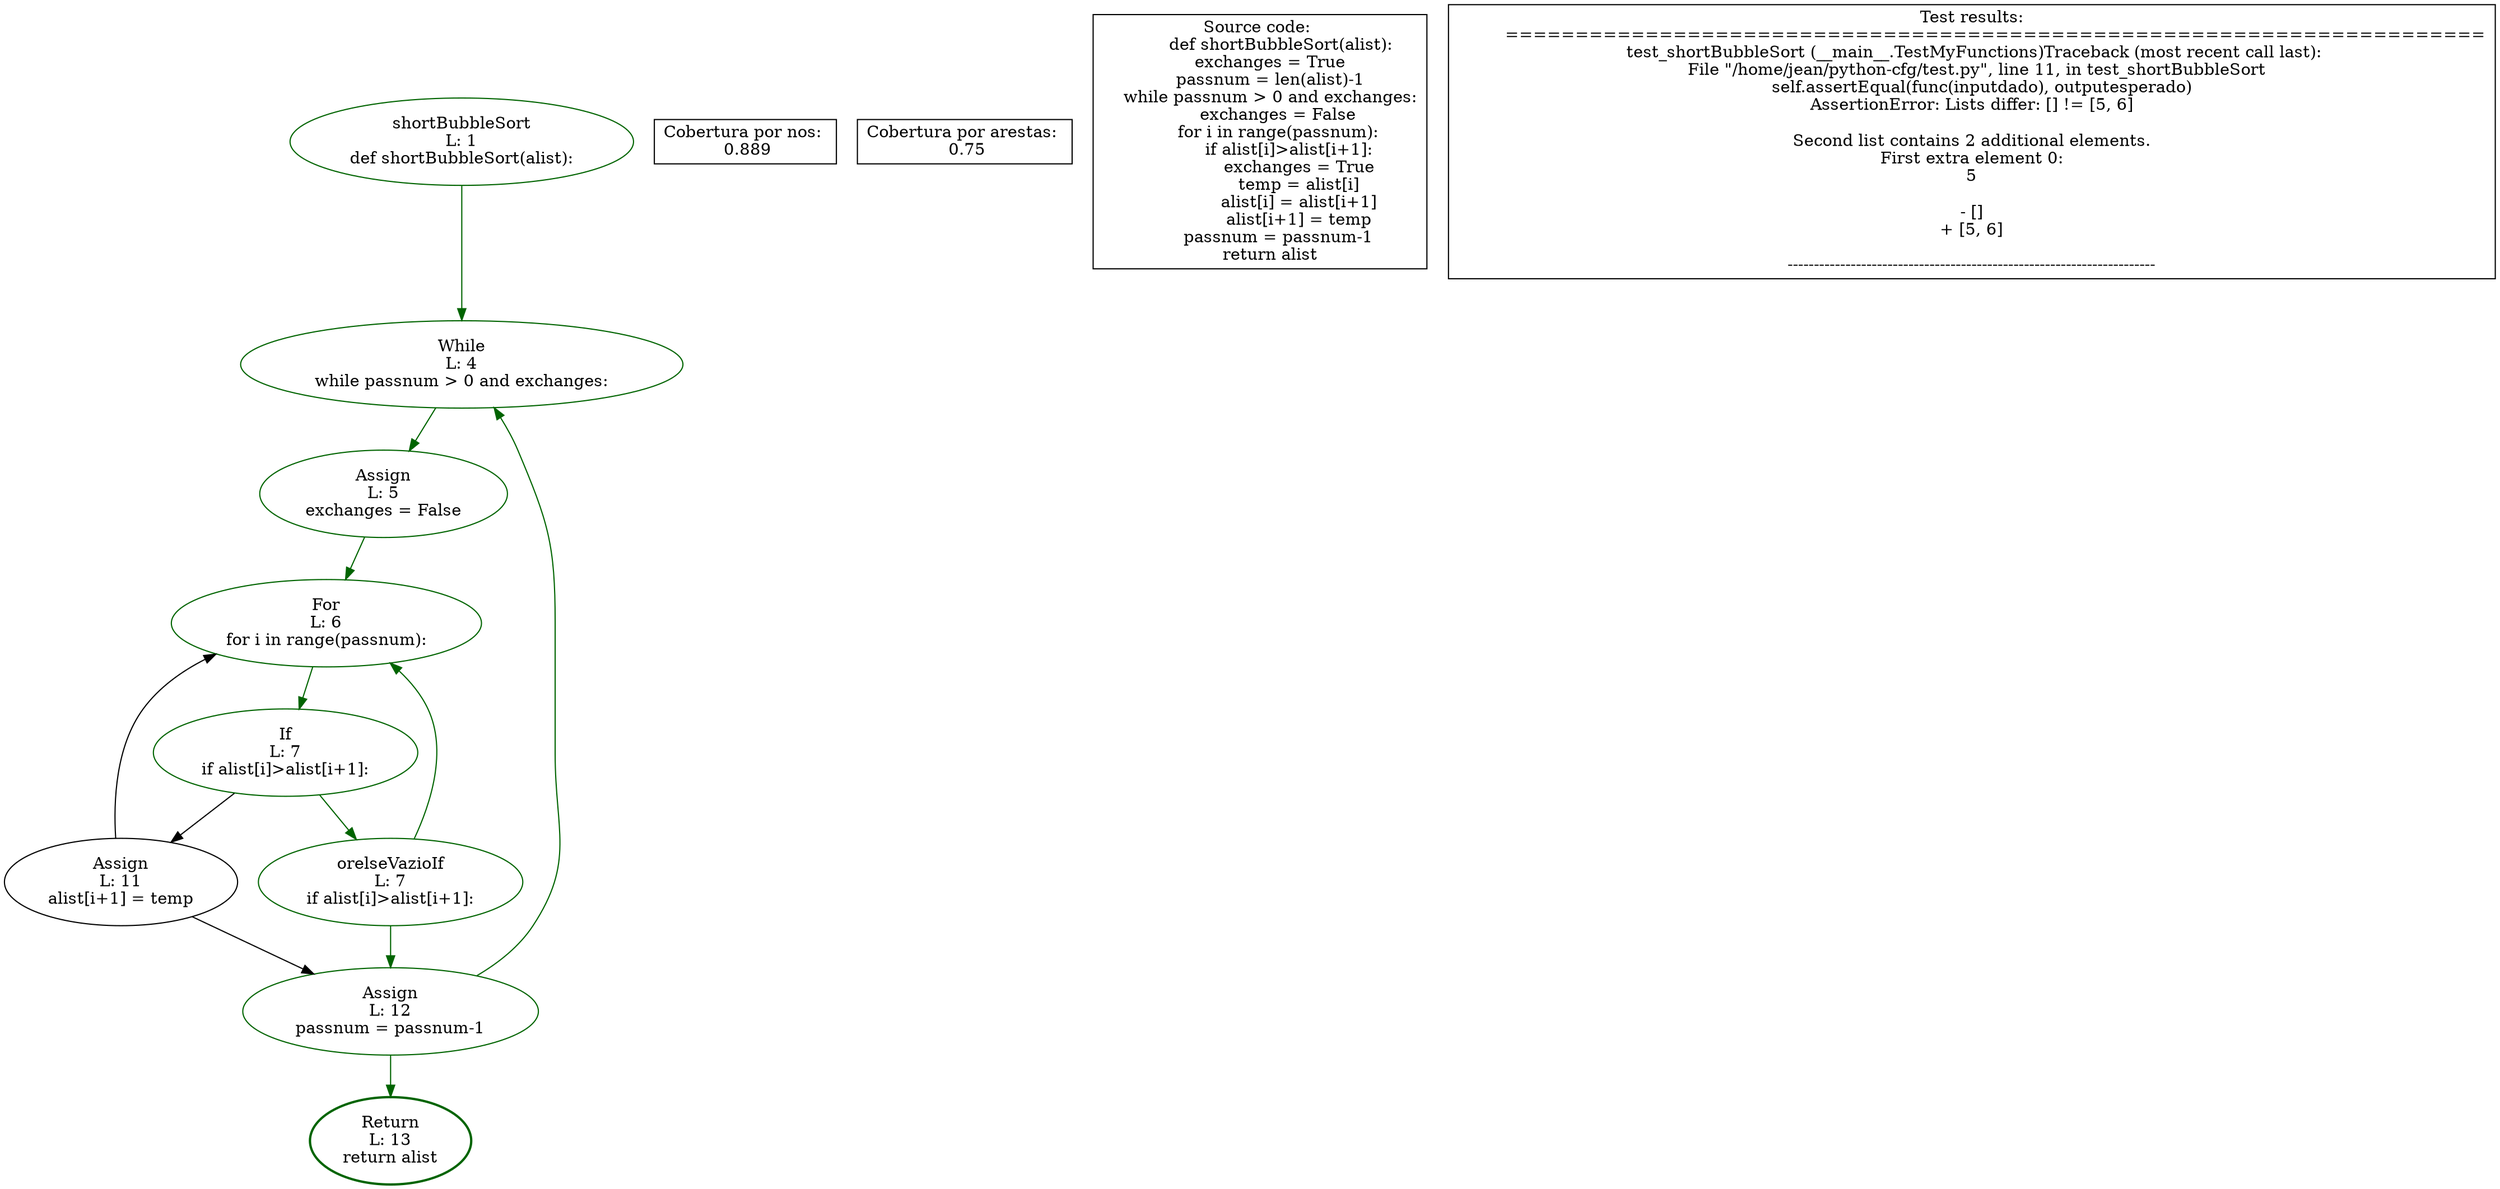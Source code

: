 // CFG
digraph {
	<no.No object at 0x7fd7982537d0> [label="shortBubbleSort
L: 1
def shortBubbleSort(alist):" color=darkgreen]
	<no.No object at 0x7fd798253890> [label="While
L: 4
while passnum > 0 and exchanges:" color=darkgreen]
	<no.No object at 0x7fd798253910> [label="Assign
L: 5
exchanges = False" color=darkgreen]
	<no.No object at 0x7fd798253950> [label="For
L: 6
for i in range(passnum):" color=darkgreen]
	<no.No object at 0x7fd7982539d0> [label="If
L: 7
if alist[i]>alist[i+1]:" color=darkgreen]
	<no.No object at 0x7fd798253a10> [label="Assign
L: 11
alist[i+1] = temp"]
	<no.No object at 0x7fd798253a50> [label="orelseVazioIf
L: 7
if alist[i]>alist[i+1]:" color=darkgreen]
	<no.No object at 0x7fd7982538d0> [label="Assign
L: 12
passnum = passnum-1" color=darkgreen]
	<no.No object at 0x7fd798253990> [label="Return
L: 13
return alist" color=darkgreen style=bold]
	<no.No object at 0x7fd7982537d0> -> <no.No object at 0x7fd798253890> [color=darkgreen]
	<no.No object at 0x7fd7982538d0> -> <no.No object at 0x7fd798253890> [color=darkgreen]
	<no.No object at 0x7fd798253890> -> <no.No object at 0x7fd798253910> [color=darkgreen]
	<no.No object at 0x7fd798253910> -> <no.No object at 0x7fd798253950> [color=darkgreen]
	<no.No object at 0x7fd798253a50> -> <no.No object at 0x7fd798253950> [color=darkgreen]
	<no.No object at 0x7fd798253a10> -> <no.No object at 0x7fd798253950>
	<no.No object at 0x7fd798253950> -> <no.No object at 0x7fd7982539d0> [color=darkgreen]
	<no.No object at 0x7fd7982539d0> -> <no.No object at 0x7fd798253a10>
	<no.No object at 0x7fd7982539d0> -> <no.No object at 0x7fd798253a50> [color=darkgreen]
	<no.No object at 0x7fd798253a10> -> <no.No object at 0x7fd7982538d0>
	<no.No object at 0x7fd798253a50> -> <no.No object at 0x7fd7982538d0> [color=darkgreen]
	<no.No object at 0x7fd7982538d0> -> <no.No object at 0x7fd798253990> [color=darkgreen]
	"Cobertura por nos: 
 0.889" [shape=box]
	"Cobertura por arestas: 
 0.75" [shape=box]
	"Source code: 
	def shortBubbleSort(alist):
    exchanges = True
    passnum = len(alist)-1
    while passnum > 0 and exchanges:
       exchanges = False
       for i in range(passnum):
           if alist[i]>alist[i+1]:
               exchanges = True
               temp = alist[i]
               alist[i] = alist[i+1]
               alist[i+1] = temp
       passnum = passnum-1
    return alist
" [shape=box]
	"Test results:
	 ======================================================================
 test_shortBubbleSort (__main__.TestMyFunctions)Traceback (most recent call last):
  File \"/home/jean/python-cfg/test.py\", line 11, in test_shortBubbleSort
    self.assertEqual(func(inputdado), outputesperado)
AssertionError: Lists differ: [] != [5, 6]

Second list contains 2 additional elements.
First extra element 0:
5

- []
+ [5, 6]
 
----------------------------------------------------------------------
" [shape=box]
}
